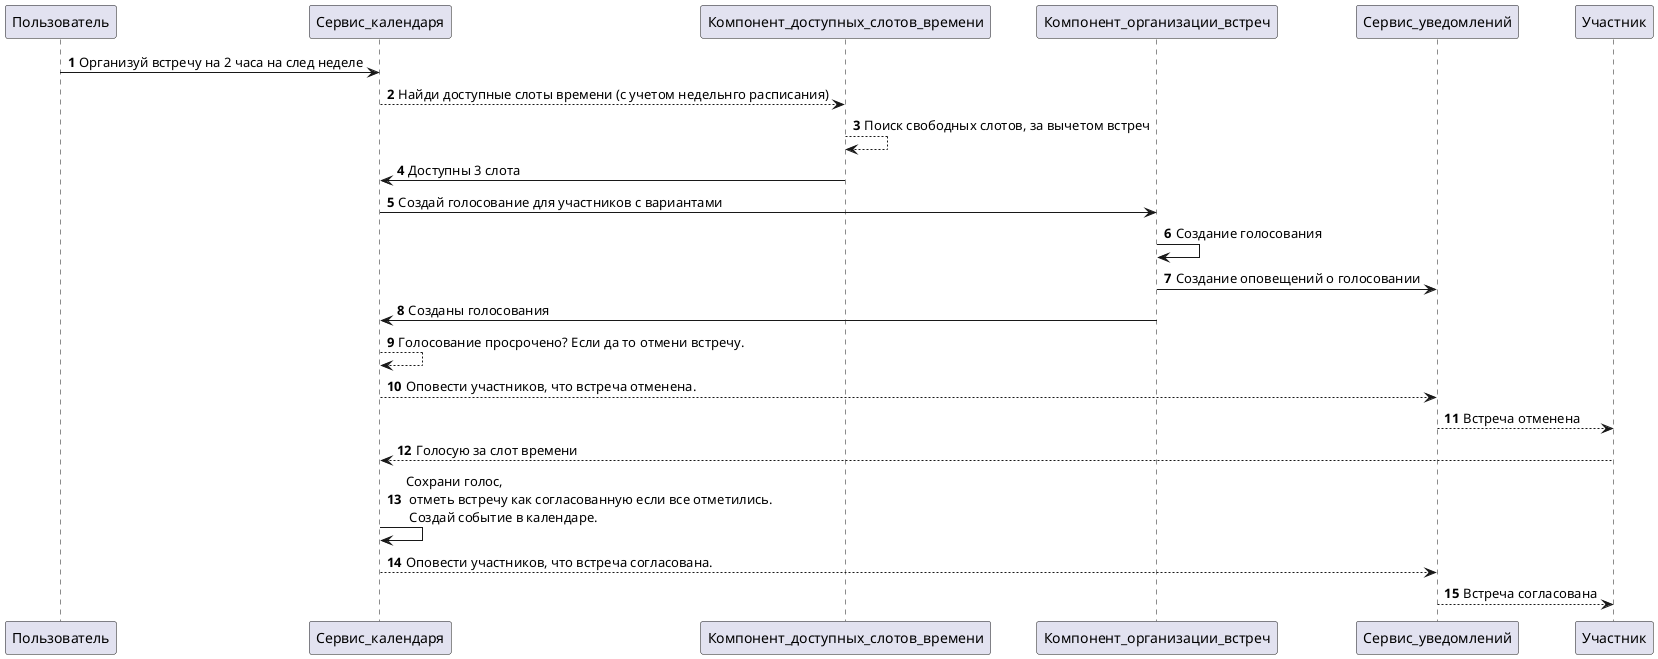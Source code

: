 @startuml
'https://plantuml.com/sequence-diagram

autonumber

Пользователь -> Сервис_календаря: Организуй встречу на 2 часа на след неделе

Сервис_календаря --> Компонент_доступных_слотов_времени: Найди доступные слоты времени (с учетом недельнго расписания)

Компонент_доступных_слотов_времени --> Компонент_доступных_слотов_времени: Поиск свободных слотов, за вычетом встреч
Компонент_доступных_слотов_времени -> Сервис_календаря: Доступны 3 слота
Сервис_календаря -> Компонент_организации_встреч: Создай голосование для участников с вариантами
Компонент_организации_встреч -> Компонент_организации_встреч: Создание голосования
Компонент_организации_встреч -> Сервис_уведомлений: Создание оповещений о голосовании
Компонент_организации_встреч -> Сервис_календаря: Созданы голосования
Сервис_календаря --> Сервис_календаря: Голосование просрочено? Если да то отмени встречу.
Сервис_календаря --> Сервис_уведомлений: Оповести участников, что встреча отменена.
Сервис_уведомлений --> Участник: Встреча отменена

Участник --> Сервис_календаря: Голосую за слот времени
Сервис_календаря -> Сервис_календаря: Сохрани голос, \n отметь встречу как согласованную если все отметились.  \n Создай событие в календаре.
Сервис_календаря --> Сервис_уведомлений: Оповести участников, что встреча согласована.
Сервис_уведомлений --> Участник: Встреча согласована

@enduml